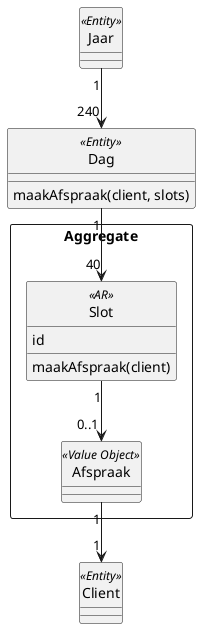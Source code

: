 @startuml

hide circle

class Client <<Entity>>

class Jaar <<Entity>>

class Dag <<Entity>> {
    maakAfspraak(client, slots)
}

rectangle "Aggregate\n" {


    class Slot <<AR>> {
        id
        maakAfspraak(client)
    }

    class Afspraak <<Value Object>>
}

Slot "1" --> "  0..1" Afspraak
Dag "1" --> "40" Slot


Jaar "1" --> "240" Dag
Afspraak "1" --> "1" Client


@enduml